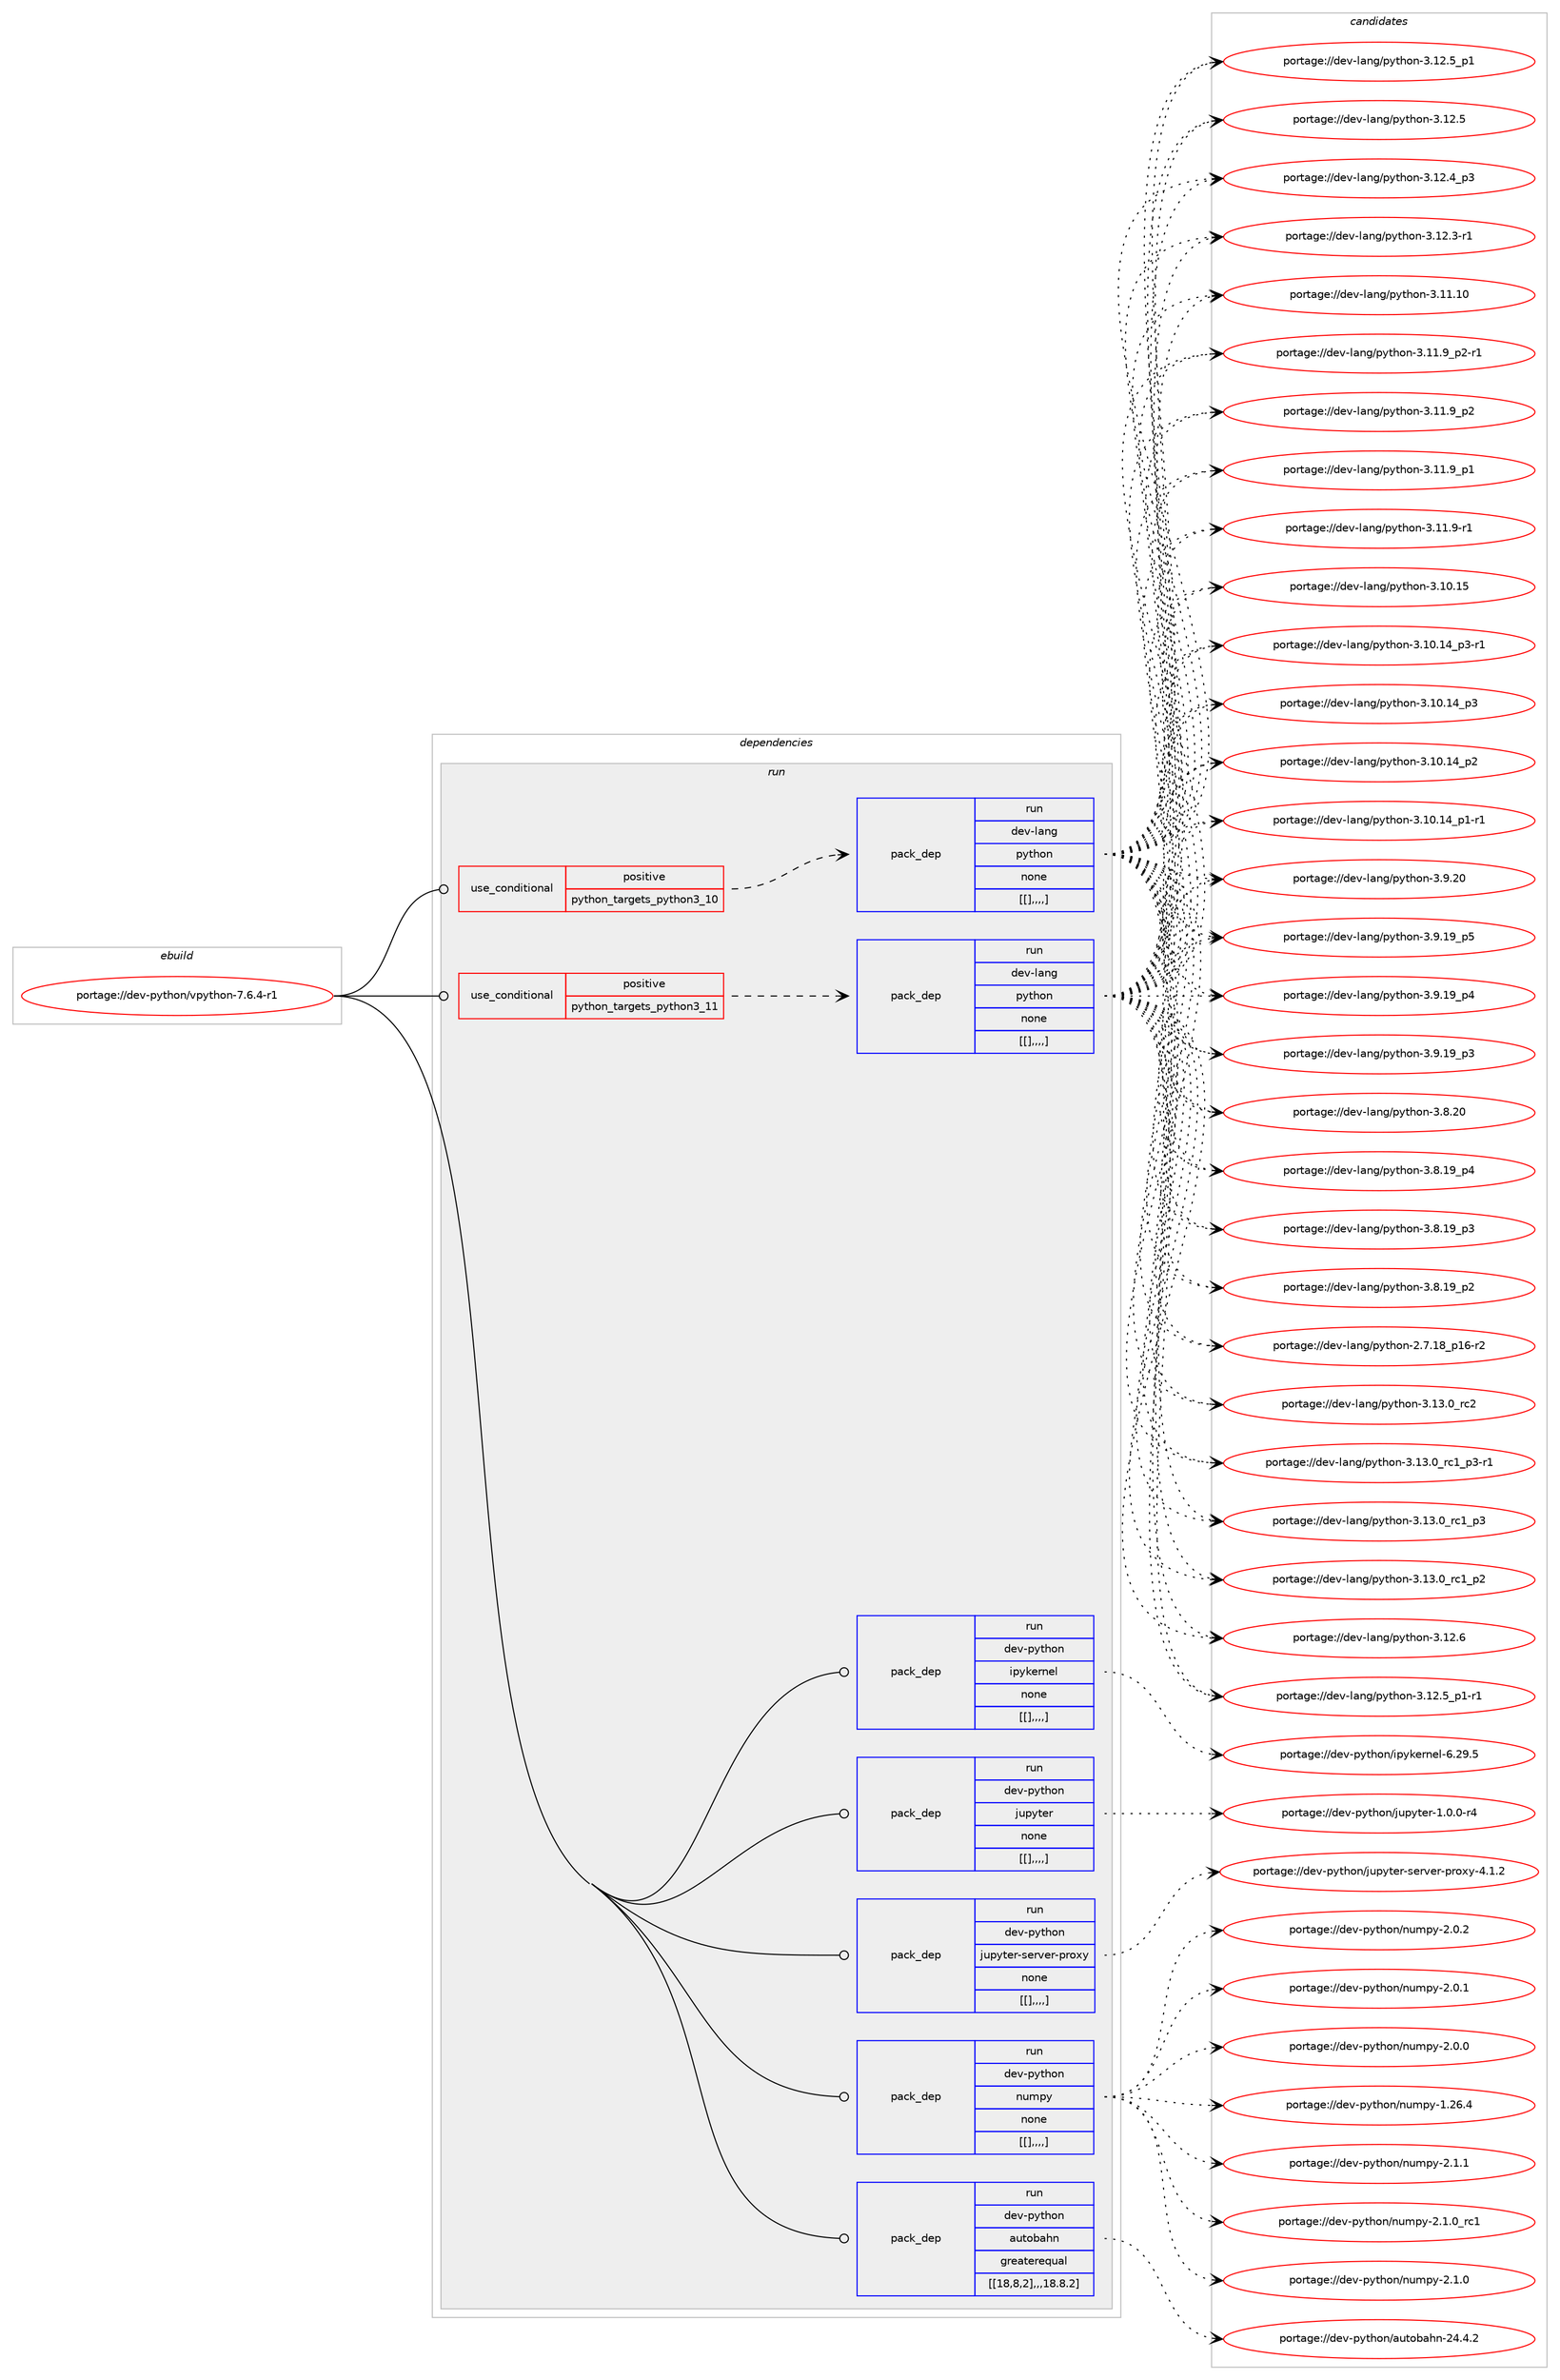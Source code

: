 digraph prolog {

# *************
# Graph options
# *************

newrank=true;
concentrate=true;
compound=true;
graph [rankdir=LR,fontname=Helvetica,fontsize=10,ranksep=1.5];#, ranksep=2.5, nodesep=0.2];
edge  [arrowhead=vee];
node  [fontname=Helvetica,fontsize=10];

# **********
# The ebuild
# **********

subgraph cluster_leftcol {
color=gray;
label=<<i>ebuild</i>>;
id [label="portage://dev-python/vpython-7.6.4-r1", color=red, width=4, href="../dev-python/vpython-7.6.4-r1.svg"];
}

# ****************
# The dependencies
# ****************

subgraph cluster_midcol {
color=gray;
label=<<i>dependencies</i>>;
subgraph cluster_compile {
fillcolor="#eeeeee";
style=filled;
label=<<i>compile</i>>;
}
subgraph cluster_compileandrun {
fillcolor="#eeeeee";
style=filled;
label=<<i>compile and run</i>>;
}
subgraph cluster_run {
fillcolor="#eeeeee";
style=filled;
label=<<i>run</i>>;
subgraph cond42133 {
dependency169410 [label=<<TABLE BORDER="0" CELLBORDER="1" CELLSPACING="0" CELLPADDING="4"><TR><TD ROWSPAN="3" CELLPADDING="10">use_conditional</TD></TR><TR><TD>positive</TD></TR><TR><TD>python_targets_python3_10</TD></TR></TABLE>>, shape=none, color=red];
subgraph pack126011 {
dependency169411 [label=<<TABLE BORDER="0" CELLBORDER="1" CELLSPACING="0" CELLPADDING="4" WIDTH="220"><TR><TD ROWSPAN="6" CELLPADDING="30">pack_dep</TD></TR><TR><TD WIDTH="110">run</TD></TR><TR><TD>dev-lang</TD></TR><TR><TD>python</TD></TR><TR><TD>none</TD></TR><TR><TD>[[],,,,]</TD></TR></TABLE>>, shape=none, color=blue];
}
dependency169410:e -> dependency169411:w [weight=20,style="dashed",arrowhead="vee"];
}
id:e -> dependency169410:w [weight=20,style="solid",arrowhead="odot"];
subgraph cond42134 {
dependency169412 [label=<<TABLE BORDER="0" CELLBORDER="1" CELLSPACING="0" CELLPADDING="4"><TR><TD ROWSPAN="3" CELLPADDING="10">use_conditional</TD></TR><TR><TD>positive</TD></TR><TR><TD>python_targets_python3_11</TD></TR></TABLE>>, shape=none, color=red];
subgraph pack126012 {
dependency169413 [label=<<TABLE BORDER="0" CELLBORDER="1" CELLSPACING="0" CELLPADDING="4" WIDTH="220"><TR><TD ROWSPAN="6" CELLPADDING="30">pack_dep</TD></TR><TR><TD WIDTH="110">run</TD></TR><TR><TD>dev-lang</TD></TR><TR><TD>python</TD></TR><TR><TD>none</TD></TR><TR><TD>[[],,,,]</TD></TR></TABLE>>, shape=none, color=blue];
}
dependency169412:e -> dependency169413:w [weight=20,style="dashed",arrowhead="vee"];
}
id:e -> dependency169412:w [weight=20,style="solid",arrowhead="odot"];
subgraph pack126013 {
dependency169414 [label=<<TABLE BORDER="0" CELLBORDER="1" CELLSPACING="0" CELLPADDING="4" WIDTH="220"><TR><TD ROWSPAN="6" CELLPADDING="30">pack_dep</TD></TR><TR><TD WIDTH="110">run</TD></TR><TR><TD>dev-python</TD></TR><TR><TD>autobahn</TD></TR><TR><TD>greaterequal</TD></TR><TR><TD>[[18,8,2],,,18.8.2]</TD></TR></TABLE>>, shape=none, color=blue];
}
id:e -> dependency169414:w [weight=20,style="solid",arrowhead="odot"];
subgraph pack126014 {
dependency169415 [label=<<TABLE BORDER="0" CELLBORDER="1" CELLSPACING="0" CELLPADDING="4" WIDTH="220"><TR><TD ROWSPAN="6" CELLPADDING="30">pack_dep</TD></TR><TR><TD WIDTH="110">run</TD></TR><TR><TD>dev-python</TD></TR><TR><TD>ipykernel</TD></TR><TR><TD>none</TD></TR><TR><TD>[[],,,,]</TD></TR></TABLE>>, shape=none, color=blue];
}
id:e -> dependency169415:w [weight=20,style="solid",arrowhead="odot"];
subgraph pack126015 {
dependency169416 [label=<<TABLE BORDER="0" CELLBORDER="1" CELLSPACING="0" CELLPADDING="4" WIDTH="220"><TR><TD ROWSPAN="6" CELLPADDING="30">pack_dep</TD></TR><TR><TD WIDTH="110">run</TD></TR><TR><TD>dev-python</TD></TR><TR><TD>jupyter</TD></TR><TR><TD>none</TD></TR><TR><TD>[[],,,,]</TD></TR></TABLE>>, shape=none, color=blue];
}
id:e -> dependency169416:w [weight=20,style="solid",arrowhead="odot"];
subgraph pack126016 {
dependency169417 [label=<<TABLE BORDER="0" CELLBORDER="1" CELLSPACING="0" CELLPADDING="4" WIDTH="220"><TR><TD ROWSPAN="6" CELLPADDING="30">pack_dep</TD></TR><TR><TD WIDTH="110">run</TD></TR><TR><TD>dev-python</TD></TR><TR><TD>jupyter-server-proxy</TD></TR><TR><TD>none</TD></TR><TR><TD>[[],,,,]</TD></TR></TABLE>>, shape=none, color=blue];
}
id:e -> dependency169417:w [weight=20,style="solid",arrowhead="odot"];
subgraph pack126017 {
dependency169418 [label=<<TABLE BORDER="0" CELLBORDER="1" CELLSPACING="0" CELLPADDING="4" WIDTH="220"><TR><TD ROWSPAN="6" CELLPADDING="30">pack_dep</TD></TR><TR><TD WIDTH="110">run</TD></TR><TR><TD>dev-python</TD></TR><TR><TD>numpy</TD></TR><TR><TD>none</TD></TR><TR><TD>[[],,,,]</TD></TR></TABLE>>, shape=none, color=blue];
}
id:e -> dependency169418:w [weight=20,style="solid",arrowhead="odot"];
}
}

# **************
# The candidates
# **************

subgraph cluster_choices {
rank=same;
color=gray;
label=<<i>candidates</i>>;

subgraph choice126011 {
color=black;
nodesep=1;
choice10010111845108971101034711212111610411111045514649514648951149950 [label="portage://dev-lang/python-3.13.0_rc2", color=red, width=4,href="../dev-lang/python-3.13.0_rc2.svg"];
choice1001011184510897110103471121211161041111104551464951464895114994995112514511449 [label="portage://dev-lang/python-3.13.0_rc1_p3-r1", color=red, width=4,href="../dev-lang/python-3.13.0_rc1_p3-r1.svg"];
choice100101118451089711010347112121116104111110455146495146489511499499511251 [label="portage://dev-lang/python-3.13.0_rc1_p3", color=red, width=4,href="../dev-lang/python-3.13.0_rc1_p3.svg"];
choice100101118451089711010347112121116104111110455146495146489511499499511250 [label="portage://dev-lang/python-3.13.0_rc1_p2", color=red, width=4,href="../dev-lang/python-3.13.0_rc1_p2.svg"];
choice10010111845108971101034711212111610411111045514649504654 [label="portage://dev-lang/python-3.12.6", color=red, width=4,href="../dev-lang/python-3.12.6.svg"];
choice1001011184510897110103471121211161041111104551464950465395112494511449 [label="portage://dev-lang/python-3.12.5_p1-r1", color=red, width=4,href="../dev-lang/python-3.12.5_p1-r1.svg"];
choice100101118451089711010347112121116104111110455146495046539511249 [label="portage://dev-lang/python-3.12.5_p1", color=red, width=4,href="../dev-lang/python-3.12.5_p1.svg"];
choice10010111845108971101034711212111610411111045514649504653 [label="portage://dev-lang/python-3.12.5", color=red, width=4,href="../dev-lang/python-3.12.5.svg"];
choice100101118451089711010347112121116104111110455146495046529511251 [label="portage://dev-lang/python-3.12.4_p3", color=red, width=4,href="../dev-lang/python-3.12.4_p3.svg"];
choice100101118451089711010347112121116104111110455146495046514511449 [label="portage://dev-lang/python-3.12.3-r1", color=red, width=4,href="../dev-lang/python-3.12.3-r1.svg"];
choice1001011184510897110103471121211161041111104551464949464948 [label="portage://dev-lang/python-3.11.10", color=red, width=4,href="../dev-lang/python-3.11.10.svg"];
choice1001011184510897110103471121211161041111104551464949465795112504511449 [label="portage://dev-lang/python-3.11.9_p2-r1", color=red, width=4,href="../dev-lang/python-3.11.9_p2-r1.svg"];
choice100101118451089711010347112121116104111110455146494946579511250 [label="portage://dev-lang/python-3.11.9_p2", color=red, width=4,href="../dev-lang/python-3.11.9_p2.svg"];
choice100101118451089711010347112121116104111110455146494946579511249 [label="portage://dev-lang/python-3.11.9_p1", color=red, width=4,href="../dev-lang/python-3.11.9_p1.svg"];
choice100101118451089711010347112121116104111110455146494946574511449 [label="portage://dev-lang/python-3.11.9-r1", color=red, width=4,href="../dev-lang/python-3.11.9-r1.svg"];
choice1001011184510897110103471121211161041111104551464948464953 [label="portage://dev-lang/python-3.10.15", color=red, width=4,href="../dev-lang/python-3.10.15.svg"];
choice100101118451089711010347112121116104111110455146494846495295112514511449 [label="portage://dev-lang/python-3.10.14_p3-r1", color=red, width=4,href="../dev-lang/python-3.10.14_p3-r1.svg"];
choice10010111845108971101034711212111610411111045514649484649529511251 [label="portage://dev-lang/python-3.10.14_p3", color=red, width=4,href="../dev-lang/python-3.10.14_p3.svg"];
choice10010111845108971101034711212111610411111045514649484649529511250 [label="portage://dev-lang/python-3.10.14_p2", color=red, width=4,href="../dev-lang/python-3.10.14_p2.svg"];
choice100101118451089711010347112121116104111110455146494846495295112494511449 [label="portage://dev-lang/python-3.10.14_p1-r1", color=red, width=4,href="../dev-lang/python-3.10.14_p1-r1.svg"];
choice10010111845108971101034711212111610411111045514657465048 [label="portage://dev-lang/python-3.9.20", color=red, width=4,href="../dev-lang/python-3.9.20.svg"];
choice100101118451089711010347112121116104111110455146574649579511253 [label="portage://dev-lang/python-3.9.19_p5", color=red, width=4,href="../dev-lang/python-3.9.19_p5.svg"];
choice100101118451089711010347112121116104111110455146574649579511252 [label="portage://dev-lang/python-3.9.19_p4", color=red, width=4,href="../dev-lang/python-3.9.19_p4.svg"];
choice100101118451089711010347112121116104111110455146574649579511251 [label="portage://dev-lang/python-3.9.19_p3", color=red, width=4,href="../dev-lang/python-3.9.19_p3.svg"];
choice10010111845108971101034711212111610411111045514656465048 [label="portage://dev-lang/python-3.8.20", color=red, width=4,href="../dev-lang/python-3.8.20.svg"];
choice100101118451089711010347112121116104111110455146564649579511252 [label="portage://dev-lang/python-3.8.19_p4", color=red, width=4,href="../dev-lang/python-3.8.19_p4.svg"];
choice100101118451089711010347112121116104111110455146564649579511251 [label="portage://dev-lang/python-3.8.19_p3", color=red, width=4,href="../dev-lang/python-3.8.19_p3.svg"];
choice100101118451089711010347112121116104111110455146564649579511250 [label="portage://dev-lang/python-3.8.19_p2", color=red, width=4,href="../dev-lang/python-3.8.19_p2.svg"];
choice100101118451089711010347112121116104111110455046554649569511249544511450 [label="portage://dev-lang/python-2.7.18_p16-r2", color=red, width=4,href="../dev-lang/python-2.7.18_p16-r2.svg"];
dependency169411:e -> choice10010111845108971101034711212111610411111045514649514648951149950:w [style=dotted,weight="100"];
dependency169411:e -> choice1001011184510897110103471121211161041111104551464951464895114994995112514511449:w [style=dotted,weight="100"];
dependency169411:e -> choice100101118451089711010347112121116104111110455146495146489511499499511251:w [style=dotted,weight="100"];
dependency169411:e -> choice100101118451089711010347112121116104111110455146495146489511499499511250:w [style=dotted,weight="100"];
dependency169411:e -> choice10010111845108971101034711212111610411111045514649504654:w [style=dotted,weight="100"];
dependency169411:e -> choice1001011184510897110103471121211161041111104551464950465395112494511449:w [style=dotted,weight="100"];
dependency169411:e -> choice100101118451089711010347112121116104111110455146495046539511249:w [style=dotted,weight="100"];
dependency169411:e -> choice10010111845108971101034711212111610411111045514649504653:w [style=dotted,weight="100"];
dependency169411:e -> choice100101118451089711010347112121116104111110455146495046529511251:w [style=dotted,weight="100"];
dependency169411:e -> choice100101118451089711010347112121116104111110455146495046514511449:w [style=dotted,weight="100"];
dependency169411:e -> choice1001011184510897110103471121211161041111104551464949464948:w [style=dotted,weight="100"];
dependency169411:e -> choice1001011184510897110103471121211161041111104551464949465795112504511449:w [style=dotted,weight="100"];
dependency169411:e -> choice100101118451089711010347112121116104111110455146494946579511250:w [style=dotted,weight="100"];
dependency169411:e -> choice100101118451089711010347112121116104111110455146494946579511249:w [style=dotted,weight="100"];
dependency169411:e -> choice100101118451089711010347112121116104111110455146494946574511449:w [style=dotted,weight="100"];
dependency169411:e -> choice1001011184510897110103471121211161041111104551464948464953:w [style=dotted,weight="100"];
dependency169411:e -> choice100101118451089711010347112121116104111110455146494846495295112514511449:w [style=dotted,weight="100"];
dependency169411:e -> choice10010111845108971101034711212111610411111045514649484649529511251:w [style=dotted,weight="100"];
dependency169411:e -> choice10010111845108971101034711212111610411111045514649484649529511250:w [style=dotted,weight="100"];
dependency169411:e -> choice100101118451089711010347112121116104111110455146494846495295112494511449:w [style=dotted,weight="100"];
dependency169411:e -> choice10010111845108971101034711212111610411111045514657465048:w [style=dotted,weight="100"];
dependency169411:e -> choice100101118451089711010347112121116104111110455146574649579511253:w [style=dotted,weight="100"];
dependency169411:e -> choice100101118451089711010347112121116104111110455146574649579511252:w [style=dotted,weight="100"];
dependency169411:e -> choice100101118451089711010347112121116104111110455146574649579511251:w [style=dotted,weight="100"];
dependency169411:e -> choice10010111845108971101034711212111610411111045514656465048:w [style=dotted,weight="100"];
dependency169411:e -> choice100101118451089711010347112121116104111110455146564649579511252:w [style=dotted,weight="100"];
dependency169411:e -> choice100101118451089711010347112121116104111110455146564649579511251:w [style=dotted,weight="100"];
dependency169411:e -> choice100101118451089711010347112121116104111110455146564649579511250:w [style=dotted,weight="100"];
dependency169411:e -> choice100101118451089711010347112121116104111110455046554649569511249544511450:w [style=dotted,weight="100"];
}
subgraph choice126012 {
color=black;
nodesep=1;
choice10010111845108971101034711212111610411111045514649514648951149950 [label="portage://dev-lang/python-3.13.0_rc2", color=red, width=4,href="../dev-lang/python-3.13.0_rc2.svg"];
choice1001011184510897110103471121211161041111104551464951464895114994995112514511449 [label="portage://dev-lang/python-3.13.0_rc1_p3-r1", color=red, width=4,href="../dev-lang/python-3.13.0_rc1_p3-r1.svg"];
choice100101118451089711010347112121116104111110455146495146489511499499511251 [label="portage://dev-lang/python-3.13.0_rc1_p3", color=red, width=4,href="../dev-lang/python-3.13.0_rc1_p3.svg"];
choice100101118451089711010347112121116104111110455146495146489511499499511250 [label="portage://dev-lang/python-3.13.0_rc1_p2", color=red, width=4,href="../dev-lang/python-3.13.0_rc1_p2.svg"];
choice10010111845108971101034711212111610411111045514649504654 [label="portage://dev-lang/python-3.12.6", color=red, width=4,href="../dev-lang/python-3.12.6.svg"];
choice1001011184510897110103471121211161041111104551464950465395112494511449 [label="portage://dev-lang/python-3.12.5_p1-r1", color=red, width=4,href="../dev-lang/python-3.12.5_p1-r1.svg"];
choice100101118451089711010347112121116104111110455146495046539511249 [label="portage://dev-lang/python-3.12.5_p1", color=red, width=4,href="../dev-lang/python-3.12.5_p1.svg"];
choice10010111845108971101034711212111610411111045514649504653 [label="portage://dev-lang/python-3.12.5", color=red, width=4,href="../dev-lang/python-3.12.5.svg"];
choice100101118451089711010347112121116104111110455146495046529511251 [label="portage://dev-lang/python-3.12.4_p3", color=red, width=4,href="../dev-lang/python-3.12.4_p3.svg"];
choice100101118451089711010347112121116104111110455146495046514511449 [label="portage://dev-lang/python-3.12.3-r1", color=red, width=4,href="../dev-lang/python-3.12.3-r1.svg"];
choice1001011184510897110103471121211161041111104551464949464948 [label="portage://dev-lang/python-3.11.10", color=red, width=4,href="../dev-lang/python-3.11.10.svg"];
choice1001011184510897110103471121211161041111104551464949465795112504511449 [label="portage://dev-lang/python-3.11.9_p2-r1", color=red, width=4,href="../dev-lang/python-3.11.9_p2-r1.svg"];
choice100101118451089711010347112121116104111110455146494946579511250 [label="portage://dev-lang/python-3.11.9_p2", color=red, width=4,href="../dev-lang/python-3.11.9_p2.svg"];
choice100101118451089711010347112121116104111110455146494946579511249 [label="portage://dev-lang/python-3.11.9_p1", color=red, width=4,href="../dev-lang/python-3.11.9_p1.svg"];
choice100101118451089711010347112121116104111110455146494946574511449 [label="portage://dev-lang/python-3.11.9-r1", color=red, width=4,href="../dev-lang/python-3.11.9-r1.svg"];
choice1001011184510897110103471121211161041111104551464948464953 [label="portage://dev-lang/python-3.10.15", color=red, width=4,href="../dev-lang/python-3.10.15.svg"];
choice100101118451089711010347112121116104111110455146494846495295112514511449 [label="portage://dev-lang/python-3.10.14_p3-r1", color=red, width=4,href="../dev-lang/python-3.10.14_p3-r1.svg"];
choice10010111845108971101034711212111610411111045514649484649529511251 [label="portage://dev-lang/python-3.10.14_p3", color=red, width=4,href="../dev-lang/python-3.10.14_p3.svg"];
choice10010111845108971101034711212111610411111045514649484649529511250 [label="portage://dev-lang/python-3.10.14_p2", color=red, width=4,href="../dev-lang/python-3.10.14_p2.svg"];
choice100101118451089711010347112121116104111110455146494846495295112494511449 [label="portage://dev-lang/python-3.10.14_p1-r1", color=red, width=4,href="../dev-lang/python-3.10.14_p1-r1.svg"];
choice10010111845108971101034711212111610411111045514657465048 [label="portage://dev-lang/python-3.9.20", color=red, width=4,href="../dev-lang/python-3.9.20.svg"];
choice100101118451089711010347112121116104111110455146574649579511253 [label="portage://dev-lang/python-3.9.19_p5", color=red, width=4,href="../dev-lang/python-3.9.19_p5.svg"];
choice100101118451089711010347112121116104111110455146574649579511252 [label="portage://dev-lang/python-3.9.19_p4", color=red, width=4,href="../dev-lang/python-3.9.19_p4.svg"];
choice100101118451089711010347112121116104111110455146574649579511251 [label="portage://dev-lang/python-3.9.19_p3", color=red, width=4,href="../dev-lang/python-3.9.19_p3.svg"];
choice10010111845108971101034711212111610411111045514656465048 [label="portage://dev-lang/python-3.8.20", color=red, width=4,href="../dev-lang/python-3.8.20.svg"];
choice100101118451089711010347112121116104111110455146564649579511252 [label="portage://dev-lang/python-3.8.19_p4", color=red, width=4,href="../dev-lang/python-3.8.19_p4.svg"];
choice100101118451089711010347112121116104111110455146564649579511251 [label="portage://dev-lang/python-3.8.19_p3", color=red, width=4,href="../dev-lang/python-3.8.19_p3.svg"];
choice100101118451089711010347112121116104111110455146564649579511250 [label="portage://dev-lang/python-3.8.19_p2", color=red, width=4,href="../dev-lang/python-3.8.19_p2.svg"];
choice100101118451089711010347112121116104111110455046554649569511249544511450 [label="portage://dev-lang/python-2.7.18_p16-r2", color=red, width=4,href="../dev-lang/python-2.7.18_p16-r2.svg"];
dependency169413:e -> choice10010111845108971101034711212111610411111045514649514648951149950:w [style=dotted,weight="100"];
dependency169413:e -> choice1001011184510897110103471121211161041111104551464951464895114994995112514511449:w [style=dotted,weight="100"];
dependency169413:e -> choice100101118451089711010347112121116104111110455146495146489511499499511251:w [style=dotted,weight="100"];
dependency169413:e -> choice100101118451089711010347112121116104111110455146495146489511499499511250:w [style=dotted,weight="100"];
dependency169413:e -> choice10010111845108971101034711212111610411111045514649504654:w [style=dotted,weight="100"];
dependency169413:e -> choice1001011184510897110103471121211161041111104551464950465395112494511449:w [style=dotted,weight="100"];
dependency169413:e -> choice100101118451089711010347112121116104111110455146495046539511249:w [style=dotted,weight="100"];
dependency169413:e -> choice10010111845108971101034711212111610411111045514649504653:w [style=dotted,weight="100"];
dependency169413:e -> choice100101118451089711010347112121116104111110455146495046529511251:w [style=dotted,weight="100"];
dependency169413:e -> choice100101118451089711010347112121116104111110455146495046514511449:w [style=dotted,weight="100"];
dependency169413:e -> choice1001011184510897110103471121211161041111104551464949464948:w [style=dotted,weight="100"];
dependency169413:e -> choice1001011184510897110103471121211161041111104551464949465795112504511449:w [style=dotted,weight="100"];
dependency169413:e -> choice100101118451089711010347112121116104111110455146494946579511250:w [style=dotted,weight="100"];
dependency169413:e -> choice100101118451089711010347112121116104111110455146494946579511249:w [style=dotted,weight="100"];
dependency169413:e -> choice100101118451089711010347112121116104111110455146494946574511449:w [style=dotted,weight="100"];
dependency169413:e -> choice1001011184510897110103471121211161041111104551464948464953:w [style=dotted,weight="100"];
dependency169413:e -> choice100101118451089711010347112121116104111110455146494846495295112514511449:w [style=dotted,weight="100"];
dependency169413:e -> choice10010111845108971101034711212111610411111045514649484649529511251:w [style=dotted,weight="100"];
dependency169413:e -> choice10010111845108971101034711212111610411111045514649484649529511250:w [style=dotted,weight="100"];
dependency169413:e -> choice100101118451089711010347112121116104111110455146494846495295112494511449:w [style=dotted,weight="100"];
dependency169413:e -> choice10010111845108971101034711212111610411111045514657465048:w [style=dotted,weight="100"];
dependency169413:e -> choice100101118451089711010347112121116104111110455146574649579511253:w [style=dotted,weight="100"];
dependency169413:e -> choice100101118451089711010347112121116104111110455146574649579511252:w [style=dotted,weight="100"];
dependency169413:e -> choice100101118451089711010347112121116104111110455146574649579511251:w [style=dotted,weight="100"];
dependency169413:e -> choice10010111845108971101034711212111610411111045514656465048:w [style=dotted,weight="100"];
dependency169413:e -> choice100101118451089711010347112121116104111110455146564649579511252:w [style=dotted,weight="100"];
dependency169413:e -> choice100101118451089711010347112121116104111110455146564649579511251:w [style=dotted,weight="100"];
dependency169413:e -> choice100101118451089711010347112121116104111110455146564649579511250:w [style=dotted,weight="100"];
dependency169413:e -> choice100101118451089711010347112121116104111110455046554649569511249544511450:w [style=dotted,weight="100"];
}
subgraph choice126013 {
color=black;
nodesep=1;
choice100101118451121211161041111104797117116111989710411045505246524650 [label="portage://dev-python/autobahn-24.4.2", color=red, width=4,href="../dev-python/autobahn-24.4.2.svg"];
dependency169414:e -> choice100101118451121211161041111104797117116111989710411045505246524650:w [style=dotted,weight="100"];
}
subgraph choice126014 {
color=black;
nodesep=1;
choice100101118451121211161041111104710511212110710111411010110845544650574653 [label="portage://dev-python/ipykernel-6.29.5", color=red, width=4,href="../dev-python/ipykernel-6.29.5.svg"];
dependency169415:e -> choice100101118451121211161041111104710511212110710111411010110845544650574653:w [style=dotted,weight="100"];
}
subgraph choice126015 {
color=black;
nodesep=1;
choice10010111845112121116104111110471061171121211161011144549464846484511452 [label="portage://dev-python/jupyter-1.0.0-r4", color=red, width=4,href="../dev-python/jupyter-1.0.0-r4.svg"];
dependency169416:e -> choice10010111845112121116104111110471061171121211161011144549464846484511452:w [style=dotted,weight="100"];
}
subgraph choice126016 {
color=black;
nodesep=1;
choice10010111845112121116104111110471061171121211161011144511510111411810111445112114111120121455246494650 [label="portage://dev-python/jupyter-server-proxy-4.1.2", color=red, width=4,href="../dev-python/jupyter-server-proxy-4.1.2.svg"];
dependency169417:e -> choice10010111845112121116104111110471061171121211161011144511510111411810111445112114111120121455246494650:w [style=dotted,weight="100"];
}
subgraph choice126017 {
color=black;
nodesep=1;
choice1001011184511212111610411111047110117109112121455046494649 [label="portage://dev-python/numpy-2.1.1", color=red, width=4,href="../dev-python/numpy-2.1.1.svg"];
choice1001011184511212111610411111047110117109112121455046494648951149949 [label="portage://dev-python/numpy-2.1.0_rc1", color=red, width=4,href="../dev-python/numpy-2.1.0_rc1.svg"];
choice1001011184511212111610411111047110117109112121455046494648 [label="portage://dev-python/numpy-2.1.0", color=red, width=4,href="../dev-python/numpy-2.1.0.svg"];
choice1001011184511212111610411111047110117109112121455046484650 [label="portage://dev-python/numpy-2.0.2", color=red, width=4,href="../dev-python/numpy-2.0.2.svg"];
choice1001011184511212111610411111047110117109112121455046484649 [label="portage://dev-python/numpy-2.0.1", color=red, width=4,href="../dev-python/numpy-2.0.1.svg"];
choice1001011184511212111610411111047110117109112121455046484648 [label="portage://dev-python/numpy-2.0.0", color=red, width=4,href="../dev-python/numpy-2.0.0.svg"];
choice100101118451121211161041111104711011710911212145494650544652 [label="portage://dev-python/numpy-1.26.4", color=red, width=4,href="../dev-python/numpy-1.26.4.svg"];
dependency169418:e -> choice1001011184511212111610411111047110117109112121455046494649:w [style=dotted,weight="100"];
dependency169418:e -> choice1001011184511212111610411111047110117109112121455046494648951149949:w [style=dotted,weight="100"];
dependency169418:e -> choice1001011184511212111610411111047110117109112121455046494648:w [style=dotted,weight="100"];
dependency169418:e -> choice1001011184511212111610411111047110117109112121455046484650:w [style=dotted,weight="100"];
dependency169418:e -> choice1001011184511212111610411111047110117109112121455046484649:w [style=dotted,weight="100"];
dependency169418:e -> choice1001011184511212111610411111047110117109112121455046484648:w [style=dotted,weight="100"];
dependency169418:e -> choice100101118451121211161041111104711011710911212145494650544652:w [style=dotted,weight="100"];
}
}

}
